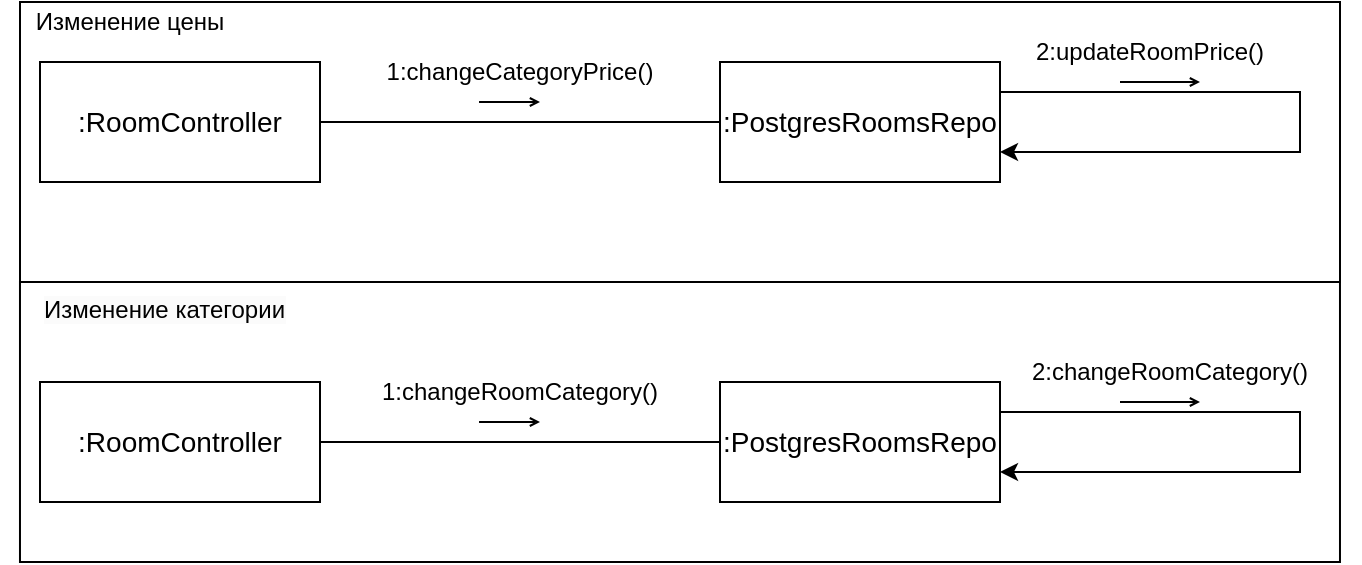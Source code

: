 <mxfile version="22.1.5" type="device">
  <diagram name="Страница — 1" id="4zZFffurlrl-bASGn2sT">
    <mxGraphModel dx="1009" dy="526" grid="1" gridSize="10" guides="1" tooltips="1" connect="1" arrows="1" fold="1" page="1" pageScale="1" pageWidth="3300" pageHeight="2339" math="0" shadow="0">
      <root>
        <mxCell id="0" />
        <mxCell id="1" parent="0" />
        <mxCell id="2JCTQVkfjINHfoPqzNRB-86" value="" style="rounded=0;whiteSpace=wrap;html=1;" vertex="1" parent="1">
          <mxGeometry x="119.99" y="920" width="660" height="140" as="geometry" />
        </mxCell>
        <mxCell id="2JCTQVkfjINHfoPqzNRB-85" value="" style="rounded=0;whiteSpace=wrap;html=1;" vertex="1" parent="1">
          <mxGeometry x="120" y="780" width="660" height="140" as="geometry" />
        </mxCell>
        <mxCell id="2JCTQVkfjINHfoPqzNRB-9" style="edgeStyle=orthogonalEdgeStyle;rounded=0;orthogonalLoop=1;jettySize=auto;html=1;exitX=1;exitY=0.5;exitDx=0;exitDy=0;endArrow=none;endFill=0;" edge="1" parent="1" source="2JCTQVkfjINHfoPqzNRB-1" target="2JCTQVkfjINHfoPqzNRB-2">
          <mxGeometry relative="1" as="geometry" />
        </mxCell>
        <mxCell id="2JCTQVkfjINHfoPqzNRB-1" value="&lt;font style=&quot;font-size: 14px;&quot;&gt;:RoomController&lt;/font&gt;" style="rounded=0;whiteSpace=wrap;html=1;" vertex="1" parent="1">
          <mxGeometry x="130" y="810" width="140" height="60" as="geometry" />
        </mxCell>
        <mxCell id="2JCTQVkfjINHfoPqzNRB-2" value="&lt;font style=&quot;font-size: 14px;&quot;&gt;:PostgresRoomsRepo&lt;/font&gt;" style="rounded=0;whiteSpace=wrap;html=1;" vertex="1" parent="1">
          <mxGeometry x="470" y="810" width="140" height="60" as="geometry" />
        </mxCell>
        <mxCell id="2JCTQVkfjINHfoPqzNRB-12" value="" style="endArrow=open;html=1;rounded=0;strokeWidth=1;jumpSize=6;startSize=4;endSize=3;endFill=0;" edge="1" parent="1">
          <mxGeometry width="50" height="50" relative="1" as="geometry">
            <mxPoint x="349.52" y="830" as="sourcePoint" />
            <mxPoint x="380" y="830" as="targetPoint" />
          </mxGeometry>
        </mxCell>
        <mxCell id="2JCTQVkfjINHfoPqzNRB-17" value="1:changeCategoryPrice()" style="text;html=1;strokeColor=none;fillColor=none;align=center;verticalAlign=middle;whiteSpace=wrap;rounded=0;" vertex="1" parent="1">
          <mxGeometry x="340.01" y="800" width="60" height="30" as="geometry" />
        </mxCell>
        <mxCell id="2JCTQVkfjINHfoPqzNRB-65" value="" style="endArrow=open;html=1;rounded=0;strokeWidth=1;jumpSize=6;startSize=4;endSize=3;endFill=0;" edge="1" parent="1">
          <mxGeometry width="50" height="50" relative="1" as="geometry">
            <mxPoint x="670" y="820" as="sourcePoint" />
            <mxPoint x="710" y="820" as="targetPoint" />
          </mxGeometry>
        </mxCell>
        <mxCell id="2JCTQVkfjINHfoPqzNRB-67" value="2:updateRoomPrice()" style="text;html=1;strokeColor=none;fillColor=none;align=center;verticalAlign=middle;whiteSpace=wrap;rounded=0;" vertex="1" parent="1">
          <mxGeometry x="590" y="790" width="189.99" height="30" as="geometry" />
        </mxCell>
        <mxCell id="2JCTQVkfjINHfoPqzNRB-76" style="edgeStyle=orthogonalEdgeStyle;rounded=0;orthogonalLoop=1;jettySize=auto;html=1;exitX=1;exitY=0.25;exitDx=0;exitDy=0;entryX=1;entryY=0.75;entryDx=0;entryDy=0;" edge="1" parent="1" source="2JCTQVkfjINHfoPqzNRB-2" target="2JCTQVkfjINHfoPqzNRB-2">
          <mxGeometry relative="1" as="geometry">
            <Array as="points">
              <mxPoint x="760" y="825" />
              <mxPoint x="760" y="855" />
            </Array>
          </mxGeometry>
        </mxCell>
        <mxCell id="2JCTQVkfjINHfoPqzNRB-77" style="edgeStyle=orthogonalEdgeStyle;rounded=0;orthogonalLoop=1;jettySize=auto;html=1;exitX=1;exitY=0.5;exitDx=0;exitDy=0;endArrow=none;endFill=0;" edge="1" parent="1" source="2JCTQVkfjINHfoPqzNRB-78" target="2JCTQVkfjINHfoPqzNRB-79">
          <mxGeometry relative="1" as="geometry" />
        </mxCell>
        <mxCell id="2JCTQVkfjINHfoPqzNRB-78" value="&lt;font style=&quot;font-size: 14px;&quot;&gt;:RoomController&lt;/font&gt;" style="rounded=0;whiteSpace=wrap;html=1;" vertex="1" parent="1">
          <mxGeometry x="130" y="970" width="140" height="60" as="geometry" />
        </mxCell>
        <mxCell id="2JCTQVkfjINHfoPqzNRB-79" value="&lt;font style=&quot;font-size: 14px;&quot;&gt;:PostgresRoomsRepo&lt;/font&gt;" style="rounded=0;whiteSpace=wrap;html=1;" vertex="1" parent="1">
          <mxGeometry x="470" y="970" width="140" height="60" as="geometry" />
        </mxCell>
        <mxCell id="2JCTQVkfjINHfoPqzNRB-80" value="" style="endArrow=open;html=1;rounded=0;strokeWidth=1;jumpSize=6;startSize=4;endSize=3;endFill=0;" edge="1" parent="1">
          <mxGeometry width="50" height="50" relative="1" as="geometry">
            <mxPoint x="349.52" y="990" as="sourcePoint" />
            <mxPoint x="380" y="990" as="targetPoint" />
          </mxGeometry>
        </mxCell>
        <mxCell id="2JCTQVkfjINHfoPqzNRB-81" value="1:changeRoomCategory()" style="text;html=1;strokeColor=none;fillColor=none;align=center;verticalAlign=middle;whiteSpace=wrap;rounded=0;" vertex="1" parent="1">
          <mxGeometry x="340.01" y="960" width="60" height="30" as="geometry" />
        </mxCell>
        <mxCell id="2JCTQVkfjINHfoPqzNRB-82" value="" style="endArrow=open;html=1;rounded=0;strokeWidth=1;jumpSize=6;startSize=4;endSize=3;endFill=0;" edge="1" parent="1">
          <mxGeometry width="50" height="50" relative="1" as="geometry">
            <mxPoint x="670" y="980" as="sourcePoint" />
            <mxPoint x="710" y="980" as="targetPoint" />
          </mxGeometry>
        </mxCell>
        <mxCell id="2JCTQVkfjINHfoPqzNRB-83" value="2:changeRoomCategory()" style="text;html=1;strokeColor=none;fillColor=none;align=center;verticalAlign=middle;whiteSpace=wrap;rounded=0;" vertex="1" parent="1">
          <mxGeometry x="600" y="950" width="189.99" height="30" as="geometry" />
        </mxCell>
        <mxCell id="2JCTQVkfjINHfoPqzNRB-84" style="edgeStyle=orthogonalEdgeStyle;rounded=0;orthogonalLoop=1;jettySize=auto;html=1;exitX=1;exitY=0.25;exitDx=0;exitDy=0;entryX=1;entryY=0.75;entryDx=0;entryDy=0;" edge="1" parent="1" source="2JCTQVkfjINHfoPqzNRB-79" target="2JCTQVkfjINHfoPqzNRB-79">
          <mxGeometry relative="1" as="geometry">
            <Array as="points">
              <mxPoint x="760" y="985" />
              <mxPoint x="760" y="1015" />
            </Array>
          </mxGeometry>
        </mxCell>
        <mxCell id="2JCTQVkfjINHfoPqzNRB-87" value="Изменение цены" style="text;html=1;strokeColor=none;fillColor=none;align=center;verticalAlign=middle;whiteSpace=wrap;rounded=0;" vertex="1" parent="1">
          <mxGeometry x="110" y="790" width="130" as="geometry" />
        </mxCell>
        <mxCell id="2JCTQVkfjINHfoPqzNRB-88" value="&lt;span style=&quot;color: rgb(0, 0, 0); font-family: Helvetica; font-size: 12px; font-style: normal; font-variant-ligatures: normal; font-variant-caps: normal; font-weight: 400; letter-spacing: normal; orphans: 2; text-align: center; text-indent: 0px; text-transform: none; widows: 2; word-spacing: 0px; -webkit-text-stroke-width: 0px; background-color: rgb(251, 251, 251); text-decoration-thickness: initial; text-decoration-style: initial; text-decoration-color: initial; float: none; display: inline !important;&quot;&gt;Изменение категории&lt;/span&gt;" style="text;whiteSpace=wrap;html=1;" vertex="1" parent="1">
          <mxGeometry x="130" y="920" width="130" height="40" as="geometry" />
        </mxCell>
      </root>
    </mxGraphModel>
  </diagram>
</mxfile>
